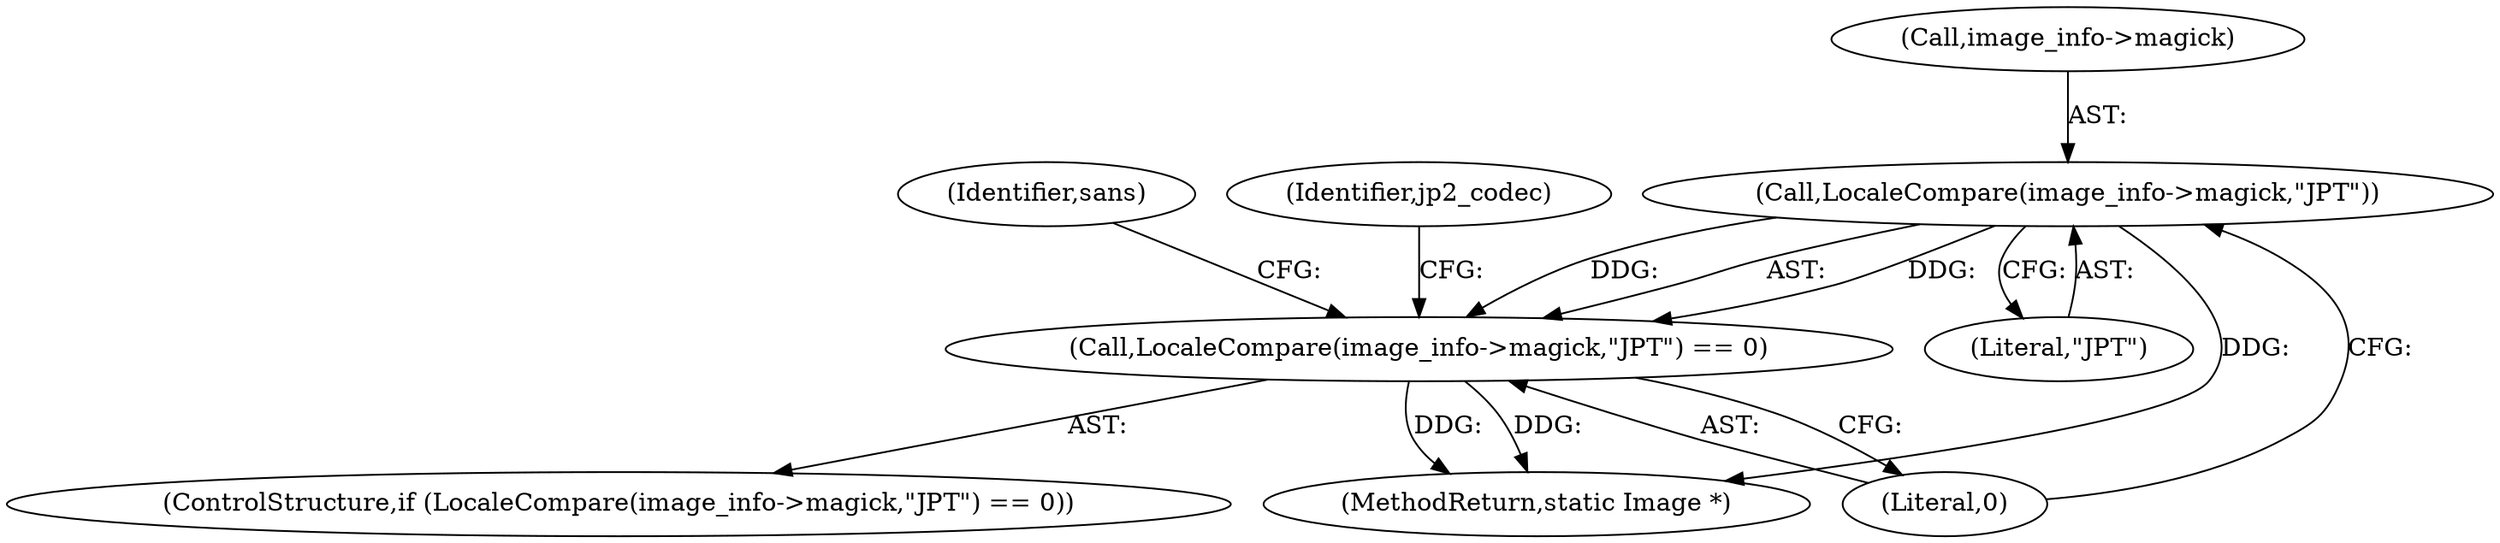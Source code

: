 digraph "0_ImageMagick_acee073df34aa4d491bf5cb74d3a15fc80f0a3aa@pointer" {
"1000213" [label="(Call,LocaleCompare(image_info->magick,\"JPT\"))"];
"1000212" [label="(Call,LocaleCompare(image_info->magick,\"JPT\") == 0)"];
"1000227" [label="(Identifier,sans)"];
"1000213" [label="(Call,LocaleCompare(image_info->magick,\"JPT\"))"];
"1000212" [label="(Call,LocaleCompare(image_info->magick,\"JPT\") == 0)"];
"1001006" [label="(MethodReturn,static Image *)"];
"1000218" [label="(Literal,0)"];
"1000220" [label="(Identifier,jp2_codec)"];
"1000211" [label="(ControlStructure,if (LocaleCompare(image_info->magick,\"JPT\") == 0))"];
"1000217" [label="(Literal,\"JPT\")"];
"1000214" [label="(Call,image_info->magick)"];
"1000213" -> "1000212"  [label="AST: "];
"1000213" -> "1000217"  [label="CFG: "];
"1000214" -> "1000213"  [label="AST: "];
"1000217" -> "1000213"  [label="AST: "];
"1000218" -> "1000213"  [label="CFG: "];
"1000213" -> "1001006"  [label="DDG: "];
"1000213" -> "1000212"  [label="DDG: "];
"1000213" -> "1000212"  [label="DDG: "];
"1000212" -> "1000211"  [label="AST: "];
"1000212" -> "1000218"  [label="CFG: "];
"1000218" -> "1000212"  [label="AST: "];
"1000220" -> "1000212"  [label="CFG: "];
"1000227" -> "1000212"  [label="CFG: "];
"1000212" -> "1001006"  [label="DDG: "];
"1000212" -> "1001006"  [label="DDG: "];
}
